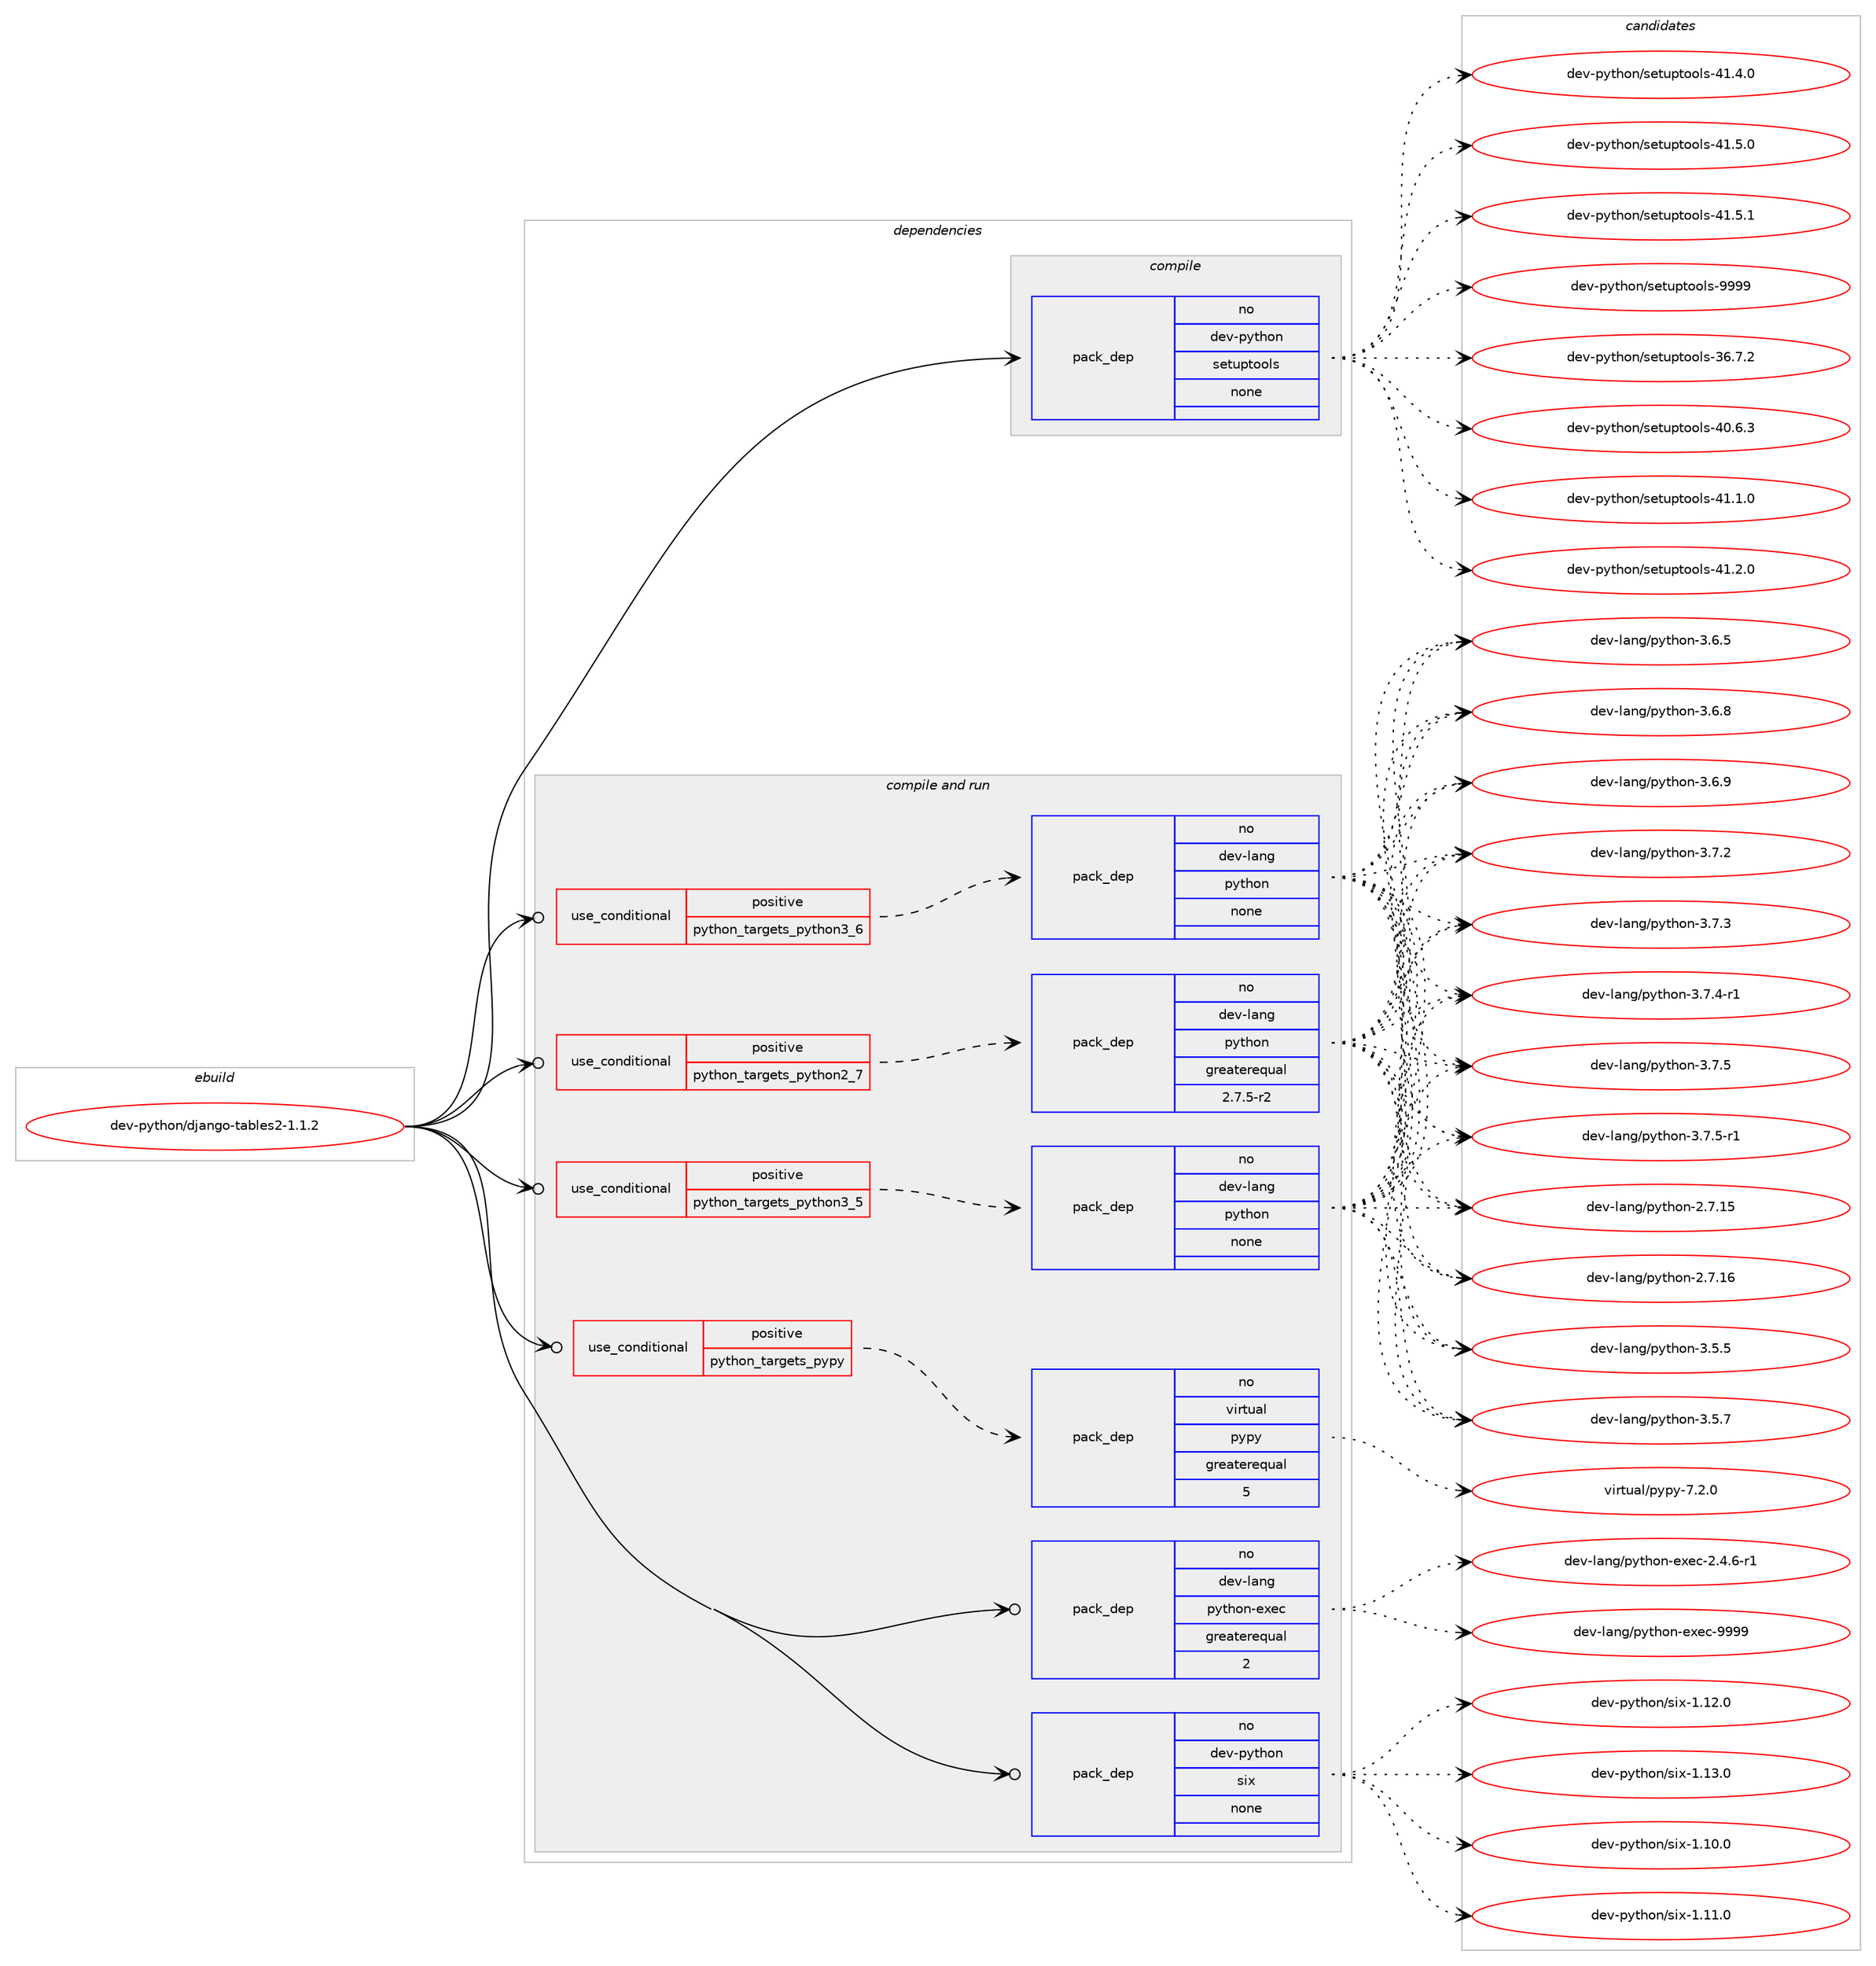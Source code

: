 digraph prolog {

# *************
# Graph options
# *************

newrank=true;
concentrate=true;
compound=true;
graph [rankdir=LR,fontname=Helvetica,fontsize=10,ranksep=1.5];#, ranksep=2.5, nodesep=0.2];
edge  [arrowhead=vee];
node  [fontname=Helvetica,fontsize=10];

# **********
# The ebuild
# **********

subgraph cluster_leftcol {
color=gray;
rank=same;
label=<<i>ebuild</i>>;
id [label="dev-python/django-tables2-1.1.2", color=red, width=4, href="../dev-python/django-tables2-1.1.2.svg"];
}

# ****************
# The dependencies
# ****************

subgraph cluster_midcol {
color=gray;
label=<<i>dependencies</i>>;
subgraph cluster_compile {
fillcolor="#eeeeee";
style=filled;
label=<<i>compile</i>>;
subgraph pack451748 {
dependency602145 [label=<<TABLE BORDER="0" CELLBORDER="1" CELLSPACING="0" CELLPADDING="4" WIDTH="220"><TR><TD ROWSPAN="6" CELLPADDING="30">pack_dep</TD></TR><TR><TD WIDTH="110">no</TD></TR><TR><TD>dev-python</TD></TR><TR><TD>setuptools</TD></TR><TR><TD>none</TD></TR><TR><TD></TD></TR></TABLE>>, shape=none, color=blue];
}
id:e -> dependency602145:w [weight=20,style="solid",arrowhead="vee"];
}
subgraph cluster_compileandrun {
fillcolor="#eeeeee";
style=filled;
label=<<i>compile and run</i>>;
subgraph cond138603 {
dependency602146 [label=<<TABLE BORDER="0" CELLBORDER="1" CELLSPACING="0" CELLPADDING="4"><TR><TD ROWSPAN="3" CELLPADDING="10">use_conditional</TD></TR><TR><TD>positive</TD></TR><TR><TD>python_targets_pypy</TD></TR></TABLE>>, shape=none, color=red];
subgraph pack451749 {
dependency602147 [label=<<TABLE BORDER="0" CELLBORDER="1" CELLSPACING="0" CELLPADDING="4" WIDTH="220"><TR><TD ROWSPAN="6" CELLPADDING="30">pack_dep</TD></TR><TR><TD WIDTH="110">no</TD></TR><TR><TD>virtual</TD></TR><TR><TD>pypy</TD></TR><TR><TD>greaterequal</TD></TR><TR><TD>5</TD></TR></TABLE>>, shape=none, color=blue];
}
dependency602146:e -> dependency602147:w [weight=20,style="dashed",arrowhead="vee"];
}
id:e -> dependency602146:w [weight=20,style="solid",arrowhead="odotvee"];
subgraph cond138604 {
dependency602148 [label=<<TABLE BORDER="0" CELLBORDER="1" CELLSPACING="0" CELLPADDING="4"><TR><TD ROWSPAN="3" CELLPADDING="10">use_conditional</TD></TR><TR><TD>positive</TD></TR><TR><TD>python_targets_python2_7</TD></TR></TABLE>>, shape=none, color=red];
subgraph pack451750 {
dependency602149 [label=<<TABLE BORDER="0" CELLBORDER="1" CELLSPACING="0" CELLPADDING="4" WIDTH="220"><TR><TD ROWSPAN="6" CELLPADDING="30">pack_dep</TD></TR><TR><TD WIDTH="110">no</TD></TR><TR><TD>dev-lang</TD></TR><TR><TD>python</TD></TR><TR><TD>greaterequal</TD></TR><TR><TD>2.7.5-r2</TD></TR></TABLE>>, shape=none, color=blue];
}
dependency602148:e -> dependency602149:w [weight=20,style="dashed",arrowhead="vee"];
}
id:e -> dependency602148:w [weight=20,style="solid",arrowhead="odotvee"];
subgraph cond138605 {
dependency602150 [label=<<TABLE BORDER="0" CELLBORDER="1" CELLSPACING="0" CELLPADDING="4"><TR><TD ROWSPAN="3" CELLPADDING="10">use_conditional</TD></TR><TR><TD>positive</TD></TR><TR><TD>python_targets_python3_5</TD></TR></TABLE>>, shape=none, color=red];
subgraph pack451751 {
dependency602151 [label=<<TABLE BORDER="0" CELLBORDER="1" CELLSPACING="0" CELLPADDING="4" WIDTH="220"><TR><TD ROWSPAN="6" CELLPADDING="30">pack_dep</TD></TR><TR><TD WIDTH="110">no</TD></TR><TR><TD>dev-lang</TD></TR><TR><TD>python</TD></TR><TR><TD>none</TD></TR><TR><TD></TD></TR></TABLE>>, shape=none, color=blue];
}
dependency602150:e -> dependency602151:w [weight=20,style="dashed",arrowhead="vee"];
}
id:e -> dependency602150:w [weight=20,style="solid",arrowhead="odotvee"];
subgraph cond138606 {
dependency602152 [label=<<TABLE BORDER="0" CELLBORDER="1" CELLSPACING="0" CELLPADDING="4"><TR><TD ROWSPAN="3" CELLPADDING="10">use_conditional</TD></TR><TR><TD>positive</TD></TR><TR><TD>python_targets_python3_6</TD></TR></TABLE>>, shape=none, color=red];
subgraph pack451752 {
dependency602153 [label=<<TABLE BORDER="0" CELLBORDER="1" CELLSPACING="0" CELLPADDING="4" WIDTH="220"><TR><TD ROWSPAN="6" CELLPADDING="30">pack_dep</TD></TR><TR><TD WIDTH="110">no</TD></TR><TR><TD>dev-lang</TD></TR><TR><TD>python</TD></TR><TR><TD>none</TD></TR><TR><TD></TD></TR></TABLE>>, shape=none, color=blue];
}
dependency602152:e -> dependency602153:w [weight=20,style="dashed",arrowhead="vee"];
}
id:e -> dependency602152:w [weight=20,style="solid",arrowhead="odotvee"];
subgraph pack451753 {
dependency602154 [label=<<TABLE BORDER="0" CELLBORDER="1" CELLSPACING="0" CELLPADDING="4" WIDTH="220"><TR><TD ROWSPAN="6" CELLPADDING="30">pack_dep</TD></TR><TR><TD WIDTH="110">no</TD></TR><TR><TD>dev-lang</TD></TR><TR><TD>python-exec</TD></TR><TR><TD>greaterequal</TD></TR><TR><TD>2</TD></TR></TABLE>>, shape=none, color=blue];
}
id:e -> dependency602154:w [weight=20,style="solid",arrowhead="odotvee"];
subgraph pack451754 {
dependency602155 [label=<<TABLE BORDER="0" CELLBORDER="1" CELLSPACING="0" CELLPADDING="4" WIDTH="220"><TR><TD ROWSPAN="6" CELLPADDING="30">pack_dep</TD></TR><TR><TD WIDTH="110">no</TD></TR><TR><TD>dev-python</TD></TR><TR><TD>six</TD></TR><TR><TD>none</TD></TR><TR><TD></TD></TR></TABLE>>, shape=none, color=blue];
}
id:e -> dependency602155:w [weight=20,style="solid",arrowhead="odotvee"];
}
subgraph cluster_run {
fillcolor="#eeeeee";
style=filled;
label=<<i>run</i>>;
}
}

# **************
# The candidates
# **************

subgraph cluster_choices {
rank=same;
color=gray;
label=<<i>candidates</i>>;

subgraph choice451748 {
color=black;
nodesep=1;
choice100101118451121211161041111104711510111611711211611111110811545515446554650 [label="dev-python/setuptools-36.7.2", color=red, width=4,href="../dev-python/setuptools-36.7.2.svg"];
choice100101118451121211161041111104711510111611711211611111110811545524846544651 [label="dev-python/setuptools-40.6.3", color=red, width=4,href="../dev-python/setuptools-40.6.3.svg"];
choice100101118451121211161041111104711510111611711211611111110811545524946494648 [label="dev-python/setuptools-41.1.0", color=red, width=4,href="../dev-python/setuptools-41.1.0.svg"];
choice100101118451121211161041111104711510111611711211611111110811545524946504648 [label="dev-python/setuptools-41.2.0", color=red, width=4,href="../dev-python/setuptools-41.2.0.svg"];
choice100101118451121211161041111104711510111611711211611111110811545524946524648 [label="dev-python/setuptools-41.4.0", color=red, width=4,href="../dev-python/setuptools-41.4.0.svg"];
choice100101118451121211161041111104711510111611711211611111110811545524946534648 [label="dev-python/setuptools-41.5.0", color=red, width=4,href="../dev-python/setuptools-41.5.0.svg"];
choice100101118451121211161041111104711510111611711211611111110811545524946534649 [label="dev-python/setuptools-41.5.1", color=red, width=4,href="../dev-python/setuptools-41.5.1.svg"];
choice10010111845112121116104111110471151011161171121161111111081154557575757 [label="dev-python/setuptools-9999", color=red, width=4,href="../dev-python/setuptools-9999.svg"];
dependency602145:e -> choice100101118451121211161041111104711510111611711211611111110811545515446554650:w [style=dotted,weight="100"];
dependency602145:e -> choice100101118451121211161041111104711510111611711211611111110811545524846544651:w [style=dotted,weight="100"];
dependency602145:e -> choice100101118451121211161041111104711510111611711211611111110811545524946494648:w [style=dotted,weight="100"];
dependency602145:e -> choice100101118451121211161041111104711510111611711211611111110811545524946504648:w [style=dotted,weight="100"];
dependency602145:e -> choice100101118451121211161041111104711510111611711211611111110811545524946524648:w [style=dotted,weight="100"];
dependency602145:e -> choice100101118451121211161041111104711510111611711211611111110811545524946534648:w [style=dotted,weight="100"];
dependency602145:e -> choice100101118451121211161041111104711510111611711211611111110811545524946534649:w [style=dotted,weight="100"];
dependency602145:e -> choice10010111845112121116104111110471151011161171121161111111081154557575757:w [style=dotted,weight="100"];
}
subgraph choice451749 {
color=black;
nodesep=1;
choice1181051141161179710847112121112121455546504648 [label="virtual/pypy-7.2.0", color=red, width=4,href="../virtual/pypy-7.2.0.svg"];
dependency602147:e -> choice1181051141161179710847112121112121455546504648:w [style=dotted,weight="100"];
}
subgraph choice451750 {
color=black;
nodesep=1;
choice10010111845108971101034711212111610411111045504655464953 [label="dev-lang/python-2.7.15", color=red, width=4,href="../dev-lang/python-2.7.15.svg"];
choice10010111845108971101034711212111610411111045504655464954 [label="dev-lang/python-2.7.16", color=red, width=4,href="../dev-lang/python-2.7.16.svg"];
choice100101118451089711010347112121116104111110455146534653 [label="dev-lang/python-3.5.5", color=red, width=4,href="../dev-lang/python-3.5.5.svg"];
choice100101118451089711010347112121116104111110455146534655 [label="dev-lang/python-3.5.7", color=red, width=4,href="../dev-lang/python-3.5.7.svg"];
choice100101118451089711010347112121116104111110455146544653 [label="dev-lang/python-3.6.5", color=red, width=4,href="../dev-lang/python-3.6.5.svg"];
choice100101118451089711010347112121116104111110455146544656 [label="dev-lang/python-3.6.8", color=red, width=4,href="../dev-lang/python-3.6.8.svg"];
choice100101118451089711010347112121116104111110455146544657 [label="dev-lang/python-3.6.9", color=red, width=4,href="../dev-lang/python-3.6.9.svg"];
choice100101118451089711010347112121116104111110455146554650 [label="dev-lang/python-3.7.2", color=red, width=4,href="../dev-lang/python-3.7.2.svg"];
choice100101118451089711010347112121116104111110455146554651 [label="dev-lang/python-3.7.3", color=red, width=4,href="../dev-lang/python-3.7.3.svg"];
choice1001011184510897110103471121211161041111104551465546524511449 [label="dev-lang/python-3.7.4-r1", color=red, width=4,href="../dev-lang/python-3.7.4-r1.svg"];
choice100101118451089711010347112121116104111110455146554653 [label="dev-lang/python-3.7.5", color=red, width=4,href="../dev-lang/python-3.7.5.svg"];
choice1001011184510897110103471121211161041111104551465546534511449 [label="dev-lang/python-3.7.5-r1", color=red, width=4,href="../dev-lang/python-3.7.5-r1.svg"];
dependency602149:e -> choice10010111845108971101034711212111610411111045504655464953:w [style=dotted,weight="100"];
dependency602149:e -> choice10010111845108971101034711212111610411111045504655464954:w [style=dotted,weight="100"];
dependency602149:e -> choice100101118451089711010347112121116104111110455146534653:w [style=dotted,weight="100"];
dependency602149:e -> choice100101118451089711010347112121116104111110455146534655:w [style=dotted,weight="100"];
dependency602149:e -> choice100101118451089711010347112121116104111110455146544653:w [style=dotted,weight="100"];
dependency602149:e -> choice100101118451089711010347112121116104111110455146544656:w [style=dotted,weight="100"];
dependency602149:e -> choice100101118451089711010347112121116104111110455146544657:w [style=dotted,weight="100"];
dependency602149:e -> choice100101118451089711010347112121116104111110455146554650:w [style=dotted,weight="100"];
dependency602149:e -> choice100101118451089711010347112121116104111110455146554651:w [style=dotted,weight="100"];
dependency602149:e -> choice1001011184510897110103471121211161041111104551465546524511449:w [style=dotted,weight="100"];
dependency602149:e -> choice100101118451089711010347112121116104111110455146554653:w [style=dotted,weight="100"];
dependency602149:e -> choice1001011184510897110103471121211161041111104551465546534511449:w [style=dotted,weight="100"];
}
subgraph choice451751 {
color=black;
nodesep=1;
choice10010111845108971101034711212111610411111045504655464953 [label="dev-lang/python-2.7.15", color=red, width=4,href="../dev-lang/python-2.7.15.svg"];
choice10010111845108971101034711212111610411111045504655464954 [label="dev-lang/python-2.7.16", color=red, width=4,href="../dev-lang/python-2.7.16.svg"];
choice100101118451089711010347112121116104111110455146534653 [label="dev-lang/python-3.5.5", color=red, width=4,href="../dev-lang/python-3.5.5.svg"];
choice100101118451089711010347112121116104111110455146534655 [label="dev-lang/python-3.5.7", color=red, width=4,href="../dev-lang/python-3.5.7.svg"];
choice100101118451089711010347112121116104111110455146544653 [label="dev-lang/python-3.6.5", color=red, width=4,href="../dev-lang/python-3.6.5.svg"];
choice100101118451089711010347112121116104111110455146544656 [label="dev-lang/python-3.6.8", color=red, width=4,href="../dev-lang/python-3.6.8.svg"];
choice100101118451089711010347112121116104111110455146544657 [label="dev-lang/python-3.6.9", color=red, width=4,href="../dev-lang/python-3.6.9.svg"];
choice100101118451089711010347112121116104111110455146554650 [label="dev-lang/python-3.7.2", color=red, width=4,href="../dev-lang/python-3.7.2.svg"];
choice100101118451089711010347112121116104111110455146554651 [label="dev-lang/python-3.7.3", color=red, width=4,href="../dev-lang/python-3.7.3.svg"];
choice1001011184510897110103471121211161041111104551465546524511449 [label="dev-lang/python-3.7.4-r1", color=red, width=4,href="../dev-lang/python-3.7.4-r1.svg"];
choice100101118451089711010347112121116104111110455146554653 [label="dev-lang/python-3.7.5", color=red, width=4,href="../dev-lang/python-3.7.5.svg"];
choice1001011184510897110103471121211161041111104551465546534511449 [label="dev-lang/python-3.7.5-r1", color=red, width=4,href="../dev-lang/python-3.7.5-r1.svg"];
dependency602151:e -> choice10010111845108971101034711212111610411111045504655464953:w [style=dotted,weight="100"];
dependency602151:e -> choice10010111845108971101034711212111610411111045504655464954:w [style=dotted,weight="100"];
dependency602151:e -> choice100101118451089711010347112121116104111110455146534653:w [style=dotted,weight="100"];
dependency602151:e -> choice100101118451089711010347112121116104111110455146534655:w [style=dotted,weight="100"];
dependency602151:e -> choice100101118451089711010347112121116104111110455146544653:w [style=dotted,weight="100"];
dependency602151:e -> choice100101118451089711010347112121116104111110455146544656:w [style=dotted,weight="100"];
dependency602151:e -> choice100101118451089711010347112121116104111110455146544657:w [style=dotted,weight="100"];
dependency602151:e -> choice100101118451089711010347112121116104111110455146554650:w [style=dotted,weight="100"];
dependency602151:e -> choice100101118451089711010347112121116104111110455146554651:w [style=dotted,weight="100"];
dependency602151:e -> choice1001011184510897110103471121211161041111104551465546524511449:w [style=dotted,weight="100"];
dependency602151:e -> choice100101118451089711010347112121116104111110455146554653:w [style=dotted,weight="100"];
dependency602151:e -> choice1001011184510897110103471121211161041111104551465546534511449:w [style=dotted,weight="100"];
}
subgraph choice451752 {
color=black;
nodesep=1;
choice10010111845108971101034711212111610411111045504655464953 [label="dev-lang/python-2.7.15", color=red, width=4,href="../dev-lang/python-2.7.15.svg"];
choice10010111845108971101034711212111610411111045504655464954 [label="dev-lang/python-2.7.16", color=red, width=4,href="../dev-lang/python-2.7.16.svg"];
choice100101118451089711010347112121116104111110455146534653 [label="dev-lang/python-3.5.5", color=red, width=4,href="../dev-lang/python-3.5.5.svg"];
choice100101118451089711010347112121116104111110455146534655 [label="dev-lang/python-3.5.7", color=red, width=4,href="../dev-lang/python-3.5.7.svg"];
choice100101118451089711010347112121116104111110455146544653 [label="dev-lang/python-3.6.5", color=red, width=4,href="../dev-lang/python-3.6.5.svg"];
choice100101118451089711010347112121116104111110455146544656 [label="dev-lang/python-3.6.8", color=red, width=4,href="../dev-lang/python-3.6.8.svg"];
choice100101118451089711010347112121116104111110455146544657 [label="dev-lang/python-3.6.9", color=red, width=4,href="../dev-lang/python-3.6.9.svg"];
choice100101118451089711010347112121116104111110455146554650 [label="dev-lang/python-3.7.2", color=red, width=4,href="../dev-lang/python-3.7.2.svg"];
choice100101118451089711010347112121116104111110455146554651 [label="dev-lang/python-3.7.3", color=red, width=4,href="../dev-lang/python-3.7.3.svg"];
choice1001011184510897110103471121211161041111104551465546524511449 [label="dev-lang/python-3.7.4-r1", color=red, width=4,href="../dev-lang/python-3.7.4-r1.svg"];
choice100101118451089711010347112121116104111110455146554653 [label="dev-lang/python-3.7.5", color=red, width=4,href="../dev-lang/python-3.7.5.svg"];
choice1001011184510897110103471121211161041111104551465546534511449 [label="dev-lang/python-3.7.5-r1", color=red, width=4,href="../dev-lang/python-3.7.5-r1.svg"];
dependency602153:e -> choice10010111845108971101034711212111610411111045504655464953:w [style=dotted,weight="100"];
dependency602153:e -> choice10010111845108971101034711212111610411111045504655464954:w [style=dotted,weight="100"];
dependency602153:e -> choice100101118451089711010347112121116104111110455146534653:w [style=dotted,weight="100"];
dependency602153:e -> choice100101118451089711010347112121116104111110455146534655:w [style=dotted,weight="100"];
dependency602153:e -> choice100101118451089711010347112121116104111110455146544653:w [style=dotted,weight="100"];
dependency602153:e -> choice100101118451089711010347112121116104111110455146544656:w [style=dotted,weight="100"];
dependency602153:e -> choice100101118451089711010347112121116104111110455146544657:w [style=dotted,weight="100"];
dependency602153:e -> choice100101118451089711010347112121116104111110455146554650:w [style=dotted,weight="100"];
dependency602153:e -> choice100101118451089711010347112121116104111110455146554651:w [style=dotted,weight="100"];
dependency602153:e -> choice1001011184510897110103471121211161041111104551465546524511449:w [style=dotted,weight="100"];
dependency602153:e -> choice100101118451089711010347112121116104111110455146554653:w [style=dotted,weight="100"];
dependency602153:e -> choice1001011184510897110103471121211161041111104551465546534511449:w [style=dotted,weight="100"];
}
subgraph choice451753 {
color=black;
nodesep=1;
choice10010111845108971101034711212111610411111045101120101994550465246544511449 [label="dev-lang/python-exec-2.4.6-r1", color=red, width=4,href="../dev-lang/python-exec-2.4.6-r1.svg"];
choice10010111845108971101034711212111610411111045101120101994557575757 [label="dev-lang/python-exec-9999", color=red, width=4,href="../dev-lang/python-exec-9999.svg"];
dependency602154:e -> choice10010111845108971101034711212111610411111045101120101994550465246544511449:w [style=dotted,weight="100"];
dependency602154:e -> choice10010111845108971101034711212111610411111045101120101994557575757:w [style=dotted,weight="100"];
}
subgraph choice451754 {
color=black;
nodesep=1;
choice100101118451121211161041111104711510512045494649484648 [label="dev-python/six-1.10.0", color=red, width=4,href="../dev-python/six-1.10.0.svg"];
choice100101118451121211161041111104711510512045494649494648 [label="dev-python/six-1.11.0", color=red, width=4,href="../dev-python/six-1.11.0.svg"];
choice100101118451121211161041111104711510512045494649504648 [label="dev-python/six-1.12.0", color=red, width=4,href="../dev-python/six-1.12.0.svg"];
choice100101118451121211161041111104711510512045494649514648 [label="dev-python/six-1.13.0", color=red, width=4,href="../dev-python/six-1.13.0.svg"];
dependency602155:e -> choice100101118451121211161041111104711510512045494649484648:w [style=dotted,weight="100"];
dependency602155:e -> choice100101118451121211161041111104711510512045494649494648:w [style=dotted,weight="100"];
dependency602155:e -> choice100101118451121211161041111104711510512045494649504648:w [style=dotted,weight="100"];
dependency602155:e -> choice100101118451121211161041111104711510512045494649514648:w [style=dotted,weight="100"];
}
}

}
